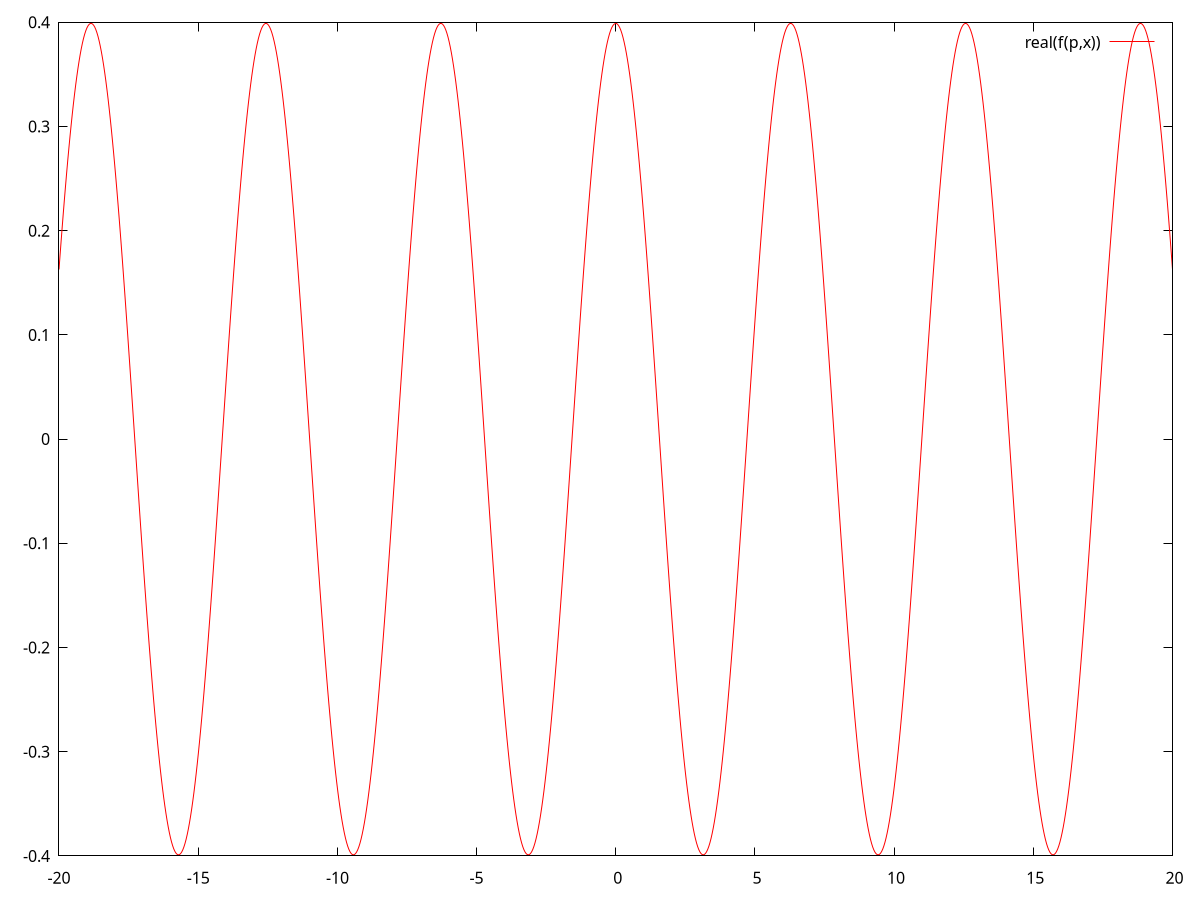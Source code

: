 i = {0.0,1.0}

f(p,x) = (1/sqrt(2*pi)) * exp(i * x * p ) 

p = 1
dp  = 0.1
psi(x) = (1.0/2.0) * f(p-dp,x) + sqrt(1.0/2.0) * f(p,x) + (1.0/2.0) * f(p + dp,x)

set samples 1000

  plot [-20:20] real(f(p,x)) lc rgb 'red'
  plot [-20:20] real(f(p-dp,x)) lc rgb 'green', real(f(p,x)) lc rgb 'red'
  plot [-20:20] real(f(p-dp,x)) lc rgb 'green', real(f(p,x)) lc rgb 'red', real(f(p + dp,x)) lc rgb 'blue'
  plot [-50:50] real(f(p-dp,x)) lc rgb 'green', real(f(p,x)) lc rgb 'red', real(f(p + dp,x)) lc rgb 'blue', real(psi(x)) w l lc rgb 'black'
  plot [-100:100] real(psi(x))**2 + imag(psi(x))**2 w l lc rgb 'black'
